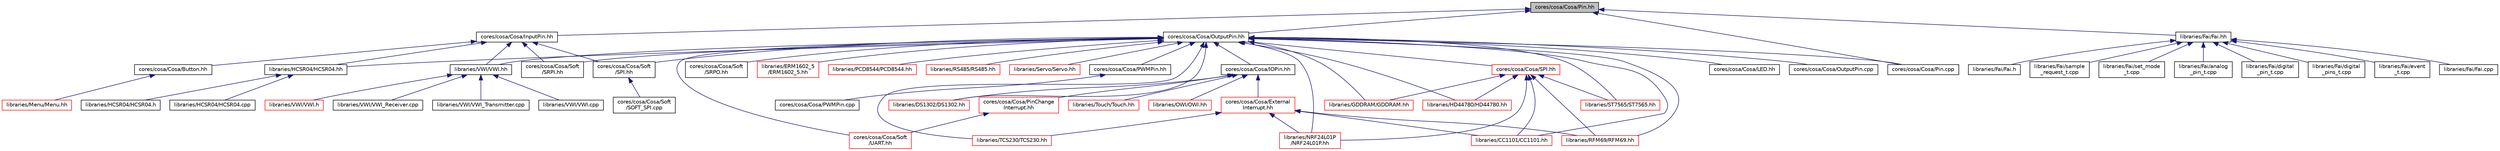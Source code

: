 digraph "cores/cosa/Cosa/Pin.hh"
{
  edge [fontname="Helvetica",fontsize="10",labelfontname="Helvetica",labelfontsize="10"];
  node [fontname="Helvetica",fontsize="10",shape=record];
  Node1 [label="cores/cosa/Cosa/Pin.hh",height=0.2,width=0.4,color="black", fillcolor="grey75", style="filled", fontcolor="black"];
  Node1 -> Node2 [dir="back",color="midnightblue",fontsize="10",style="solid",fontname="Helvetica"];
  Node2 [label="cores/cosa/Cosa/InputPin.hh",height=0.2,width=0.4,color="black", fillcolor="white", style="filled",URL="$dc/ddc/InputPin_8hh.html"];
  Node2 -> Node3 [dir="back",color="midnightblue",fontsize="10",style="solid",fontname="Helvetica"];
  Node3 [label="cores/cosa/Cosa/Button.hh",height=0.2,width=0.4,color="black", fillcolor="white", style="filled",URL="$db/d3a/Button_8hh.html"];
  Node3 -> Node4 [dir="back",color="midnightblue",fontsize="10",style="solid",fontname="Helvetica"];
  Node4 [label="libraries/Menu/Menu.hh",height=0.2,width=0.4,color="red", fillcolor="white", style="filled",URL="$dc/db6/Menu_8hh.html"];
  Node2 -> Node5 [dir="back",color="midnightblue",fontsize="10",style="solid",fontname="Helvetica"];
  Node5 [label="cores/cosa/Cosa/Soft\l/SPI.hh",height=0.2,width=0.4,color="black", fillcolor="white", style="filled",URL="$de/de6/Soft_2SPI_8hh.html"];
  Node5 -> Node6 [dir="back",color="midnightblue",fontsize="10",style="solid",fontname="Helvetica"];
  Node6 [label="cores/cosa/Cosa/Soft\l/SOFT_SPI.cpp",height=0.2,width=0.4,color="black", fillcolor="white", style="filled",URL="$d7/d70/SOFT__SPI_8cpp.html"];
  Node2 -> Node7 [dir="back",color="midnightblue",fontsize="10",style="solid",fontname="Helvetica"];
  Node7 [label="cores/cosa/Cosa/Soft\l/SRPI.hh",height=0.2,width=0.4,color="black", fillcolor="white", style="filled",URL="$d8/d03/SRPI_8hh.html"];
  Node2 -> Node8 [dir="back",color="midnightblue",fontsize="10",style="solid",fontname="Helvetica"];
  Node8 [label="libraries/HCSR04/HCSR04.hh",height=0.2,width=0.4,color="black", fillcolor="white", style="filled",URL="$d0/d29/HCSR04_8hh.html"];
  Node8 -> Node9 [dir="back",color="midnightblue",fontsize="10",style="solid",fontname="Helvetica"];
  Node9 [label="libraries/HCSR04/HCSR04.cpp",height=0.2,width=0.4,color="black", fillcolor="white", style="filled",URL="$d9/d4b/HCSR04_8cpp.html"];
  Node8 -> Node10 [dir="back",color="midnightblue",fontsize="10",style="solid",fontname="Helvetica"];
  Node10 [label="libraries/HCSR04/HCSR04.h",height=0.2,width=0.4,color="black", fillcolor="white", style="filled",URL="$d9/d46/HCSR04_8h.html"];
  Node2 -> Node11 [dir="back",color="midnightblue",fontsize="10",style="solid",fontname="Helvetica"];
  Node11 [label="libraries/VWI/VWI.hh",height=0.2,width=0.4,color="black", fillcolor="white", style="filled",URL="$da/d50/VWI_8hh.html"];
  Node11 -> Node12 [dir="back",color="midnightblue",fontsize="10",style="solid",fontname="Helvetica"];
  Node12 [label="libraries/VWI/VWI.cpp",height=0.2,width=0.4,color="black", fillcolor="white", style="filled",URL="$d8/dc4/VWI_8cpp.html"];
  Node11 -> Node13 [dir="back",color="midnightblue",fontsize="10",style="solid",fontname="Helvetica"];
  Node13 [label="libraries/VWI/VWI.h",height=0.2,width=0.4,color="red", fillcolor="white", style="filled",URL="$de/d17/VWI_8h.html"];
  Node11 -> Node14 [dir="back",color="midnightblue",fontsize="10",style="solid",fontname="Helvetica"];
  Node14 [label="libraries/VWI/VWI_Receiver.cpp",height=0.2,width=0.4,color="black", fillcolor="white", style="filled",URL="$dd/d90/VWI__Receiver_8cpp.html"];
  Node11 -> Node15 [dir="back",color="midnightblue",fontsize="10",style="solid",fontname="Helvetica"];
  Node15 [label="libraries/VWI/VWI_Transmitter.cpp",height=0.2,width=0.4,color="black", fillcolor="white", style="filled",URL="$dd/d7f/VWI__Transmitter_8cpp.html"];
  Node1 -> Node16 [dir="back",color="midnightblue",fontsize="10",style="solid",fontname="Helvetica"];
  Node16 [label="cores/cosa/Cosa/OutputPin.hh",height=0.2,width=0.4,color="black", fillcolor="white", style="filled",URL="$d2/d73/OutputPin_8hh.html"];
  Node16 -> Node17 [dir="back",color="midnightblue",fontsize="10",style="solid",fontname="Helvetica"];
  Node17 [label="cores/cosa/Cosa/IOPin.hh",height=0.2,width=0.4,color="black", fillcolor="white", style="filled",URL="$d3/de5/IOPin_8hh.html"];
  Node17 -> Node18 [dir="back",color="midnightblue",fontsize="10",style="solid",fontname="Helvetica"];
  Node18 [label="cores/cosa/Cosa/External\lInterrupt.hh",height=0.2,width=0.4,color="red", fillcolor="white", style="filled",URL="$dd/d37/ExternalInterrupt_8hh.html"];
  Node18 -> Node19 [dir="back",color="midnightblue",fontsize="10",style="solid",fontname="Helvetica"];
  Node19 [label="libraries/CC1101/CC1101.hh",height=0.2,width=0.4,color="red", fillcolor="white", style="filled",URL="$d5/d44/CC1101_8hh.html"];
  Node18 -> Node20 [dir="back",color="midnightblue",fontsize="10",style="solid",fontname="Helvetica"];
  Node20 [label="libraries/NRF24L01P\l/NRF24L01P.hh",height=0.2,width=0.4,color="red", fillcolor="white", style="filled",URL="$d6/d3d/NRF24L01P_8hh.html"];
  Node18 -> Node21 [dir="back",color="midnightblue",fontsize="10",style="solid",fontname="Helvetica"];
  Node21 [label="libraries/RFM69/RFM69.hh",height=0.2,width=0.4,color="red", fillcolor="white", style="filled",URL="$d1/d78/RFM69_8hh.html"];
  Node18 -> Node22 [dir="back",color="midnightblue",fontsize="10",style="solid",fontname="Helvetica"];
  Node22 [label="libraries/TCS230/TCS230.hh",height=0.2,width=0.4,color="red", fillcolor="white", style="filled",URL="$d6/dfe/TCS230_8hh.html"];
  Node17 -> Node23 [dir="back",color="midnightblue",fontsize="10",style="solid",fontname="Helvetica"];
  Node23 [label="cores/cosa/Cosa/PinChange\lInterrupt.hh",height=0.2,width=0.4,color="red", fillcolor="white", style="filled",URL="$d1/d75/PinChangeInterrupt_8hh.html"];
  Node23 -> Node24 [dir="back",color="midnightblue",fontsize="10",style="solid",fontname="Helvetica"];
  Node24 [label="cores/cosa/Cosa/Soft\l/UART.hh",height=0.2,width=0.4,color="red", fillcolor="white", style="filled",URL="$df/de7/Soft_2UART_8hh.html"];
  Node17 -> Node25 [dir="back",color="midnightblue",fontsize="10",style="solid",fontname="Helvetica"];
  Node25 [label="libraries/DS1302/DS1302.hh",height=0.2,width=0.4,color="red", fillcolor="white", style="filled",URL="$de/d2e/DS1302_8hh.html"];
  Node17 -> Node26 [dir="back",color="midnightblue",fontsize="10",style="solid",fontname="Helvetica"];
  Node26 [label="libraries/OWI/OWI.hh",height=0.2,width=0.4,color="red", fillcolor="white", style="filled",URL="$d8/d9b/OWI_8hh.html"];
  Node17 -> Node27 [dir="back",color="midnightblue",fontsize="10",style="solid",fontname="Helvetica"];
  Node27 [label="libraries/Touch/Touch.hh",height=0.2,width=0.4,color="red", fillcolor="white", style="filled",URL="$da/dfc/Touch_8hh.html"];
  Node16 -> Node28 [dir="back",color="midnightblue",fontsize="10",style="solid",fontname="Helvetica"];
  Node28 [label="cores/cosa/Cosa/LED.hh",height=0.2,width=0.4,color="black", fillcolor="white", style="filled",URL="$d0/d00/LED_8hh.html"];
  Node16 -> Node29 [dir="back",color="midnightblue",fontsize="10",style="solid",fontname="Helvetica"];
  Node29 [label="cores/cosa/Cosa/OutputPin.cpp",height=0.2,width=0.4,color="black", fillcolor="white", style="filled",URL="$d4/d49/OutputPin_8cpp.html"];
  Node16 -> Node30 [dir="back",color="midnightblue",fontsize="10",style="solid",fontname="Helvetica"];
  Node30 [label="cores/cosa/Cosa/Pin.cpp",height=0.2,width=0.4,color="black", fillcolor="white", style="filled",URL="$d6/dc9/Pin_8cpp.html"];
  Node16 -> Node31 [dir="back",color="midnightblue",fontsize="10",style="solid",fontname="Helvetica"];
  Node31 [label="cores/cosa/Cosa/PWMPin.hh",height=0.2,width=0.4,color="black", fillcolor="white", style="filled",URL="$d6/de1/PWMPin_8hh.html"];
  Node31 -> Node32 [dir="back",color="midnightblue",fontsize="10",style="solid",fontname="Helvetica"];
  Node32 [label="cores/cosa/Cosa/PWMPin.cpp",height=0.2,width=0.4,color="black", fillcolor="white", style="filled",URL="$d6/ddf/PWMPin_8cpp.html"];
  Node16 -> Node5 [dir="back",color="midnightblue",fontsize="10",style="solid",fontname="Helvetica"];
  Node16 -> Node7 [dir="back",color="midnightblue",fontsize="10",style="solid",fontname="Helvetica"];
  Node16 -> Node33 [dir="back",color="midnightblue",fontsize="10",style="solid",fontname="Helvetica"];
  Node33 [label="cores/cosa/Cosa/Soft\l/SRPO.hh",height=0.2,width=0.4,color="black", fillcolor="white", style="filled",URL="$d6/d8a/cores_2cosa_2Cosa_2Soft_2SRPO_8hh.html"];
  Node16 -> Node24 [dir="back",color="midnightblue",fontsize="10",style="solid",fontname="Helvetica"];
  Node16 -> Node34 [dir="back",color="midnightblue",fontsize="10",style="solid",fontname="Helvetica"];
  Node34 [label="cores/cosa/Cosa/SPI.hh",height=0.2,width=0.4,color="red", fillcolor="white", style="filled",URL="$d2/d43/SPI_8hh.html"];
  Node34 -> Node19 [dir="back",color="midnightblue",fontsize="10",style="solid",fontname="Helvetica"];
  Node34 -> Node35 [dir="back",color="midnightblue",fontsize="10",style="solid",fontname="Helvetica"];
  Node35 [label="libraries/GDDRAM/GDDRAM.hh",height=0.2,width=0.4,color="red", fillcolor="white", style="filled",URL="$d7/d0f/GDDRAM_8hh.html"];
  Node34 -> Node36 [dir="back",color="midnightblue",fontsize="10",style="solid",fontname="Helvetica"];
  Node36 [label="libraries/HD44780/HD44780.hh",height=0.2,width=0.4,color="red", fillcolor="white", style="filled",URL="$d8/dec/HD44780_8hh.html"];
  Node34 -> Node20 [dir="back",color="midnightblue",fontsize="10",style="solid",fontname="Helvetica"];
  Node34 -> Node21 [dir="back",color="midnightblue",fontsize="10",style="solid",fontname="Helvetica"];
  Node34 -> Node37 [dir="back",color="midnightblue",fontsize="10",style="solid",fontname="Helvetica"];
  Node37 [label="libraries/ST7565/ST7565.hh",height=0.2,width=0.4,color="red", fillcolor="white", style="filled",URL="$d7/da9/ST7565_8hh.html"];
  Node16 -> Node19 [dir="back",color="midnightblue",fontsize="10",style="solid",fontname="Helvetica"];
  Node16 -> Node25 [dir="back",color="midnightblue",fontsize="10",style="solid",fontname="Helvetica"];
  Node16 -> Node38 [dir="back",color="midnightblue",fontsize="10",style="solid",fontname="Helvetica"];
  Node38 [label="libraries/ERM1602_5\l/ERM1602_5.hh",height=0.2,width=0.4,color="red", fillcolor="white", style="filled",URL="$d0/d86/ERM1602__5_8hh.html"];
  Node16 -> Node35 [dir="back",color="midnightblue",fontsize="10",style="solid",fontname="Helvetica"];
  Node16 -> Node8 [dir="back",color="midnightblue",fontsize="10",style="solid",fontname="Helvetica"];
  Node16 -> Node36 [dir="back",color="midnightblue",fontsize="10",style="solid",fontname="Helvetica"];
  Node16 -> Node20 [dir="back",color="midnightblue",fontsize="10",style="solid",fontname="Helvetica"];
  Node16 -> Node39 [dir="back",color="midnightblue",fontsize="10",style="solid",fontname="Helvetica"];
  Node39 [label="libraries/PCD8544/PCD8544.hh",height=0.2,width=0.4,color="red", fillcolor="white", style="filled",URL="$de/d84/PCD8544_8hh.html"];
  Node16 -> Node21 [dir="back",color="midnightblue",fontsize="10",style="solid",fontname="Helvetica"];
  Node16 -> Node40 [dir="back",color="midnightblue",fontsize="10",style="solid",fontname="Helvetica"];
  Node40 [label="libraries/RS485/RS485.hh",height=0.2,width=0.4,color="red", fillcolor="white", style="filled",URL="$d7/da1/RS485_8hh.html"];
  Node16 -> Node41 [dir="back",color="midnightblue",fontsize="10",style="solid",fontname="Helvetica"];
  Node41 [label="libraries/Servo/Servo.hh",height=0.2,width=0.4,color="red", fillcolor="white", style="filled",URL="$d1/d5b/Servo_8hh.html"];
  Node16 -> Node37 [dir="back",color="midnightblue",fontsize="10",style="solid",fontname="Helvetica"];
  Node16 -> Node22 [dir="back",color="midnightblue",fontsize="10",style="solid",fontname="Helvetica"];
  Node16 -> Node11 [dir="back",color="midnightblue",fontsize="10",style="solid",fontname="Helvetica"];
  Node1 -> Node30 [dir="back",color="midnightblue",fontsize="10",style="solid",fontname="Helvetica"];
  Node1 -> Node42 [dir="back",color="midnightblue",fontsize="10",style="solid",fontname="Helvetica"];
  Node42 [label="libraries/Fai/Fai.hh",height=0.2,width=0.4,color="black", fillcolor="white", style="filled",URL="$dc/d78/Fai_8hh.html"];
  Node42 -> Node43 [dir="back",color="midnightblue",fontsize="10",style="solid",fontname="Helvetica"];
  Node43 [label="libraries/Fai/analog\l_pin_t.cpp",height=0.2,width=0.4,color="black", fillcolor="white", style="filled",URL="$d2/d49/analog__pin__t_8cpp.html"];
  Node42 -> Node44 [dir="back",color="midnightblue",fontsize="10",style="solid",fontname="Helvetica"];
  Node44 [label="libraries/Fai/digital\l_pin_t.cpp",height=0.2,width=0.4,color="black", fillcolor="white", style="filled",URL="$d1/df8/digital__pin__t_8cpp.html"];
  Node42 -> Node45 [dir="back",color="midnightblue",fontsize="10",style="solid",fontname="Helvetica"];
  Node45 [label="libraries/Fai/digital\l_pins_t.cpp",height=0.2,width=0.4,color="black", fillcolor="white", style="filled",URL="$db/d4b/digital__pins__t_8cpp.html"];
  Node42 -> Node46 [dir="back",color="midnightblue",fontsize="10",style="solid",fontname="Helvetica"];
  Node46 [label="libraries/Fai/event\l_t.cpp",height=0.2,width=0.4,color="black", fillcolor="white", style="filled",URL="$db/d86/event__t_8cpp.html"];
  Node42 -> Node47 [dir="back",color="midnightblue",fontsize="10",style="solid",fontname="Helvetica"];
  Node47 [label="libraries/Fai/Fai.cpp",height=0.2,width=0.4,color="black", fillcolor="white", style="filled",URL="$d6/dc9/Fai_8cpp.html"];
  Node42 -> Node48 [dir="back",color="midnightblue",fontsize="10",style="solid",fontname="Helvetica"];
  Node48 [label="libraries/Fai/Fai.h",height=0.2,width=0.4,color="black", fillcolor="white", style="filled",URL="$d8/d9a/Fai_8h.html"];
  Node42 -> Node49 [dir="back",color="midnightblue",fontsize="10",style="solid",fontname="Helvetica"];
  Node49 [label="libraries/Fai/sample\l_request_t.cpp",height=0.2,width=0.4,color="black", fillcolor="white", style="filled",URL="$de/dff/sample__request__t_8cpp.html"];
  Node42 -> Node50 [dir="back",color="midnightblue",fontsize="10",style="solid",fontname="Helvetica"];
  Node50 [label="libraries/Fai/set_mode\l_t.cpp",height=0.2,width=0.4,color="black", fillcolor="white", style="filled",URL="$dd/dbf/set__mode__t_8cpp.html"];
}
